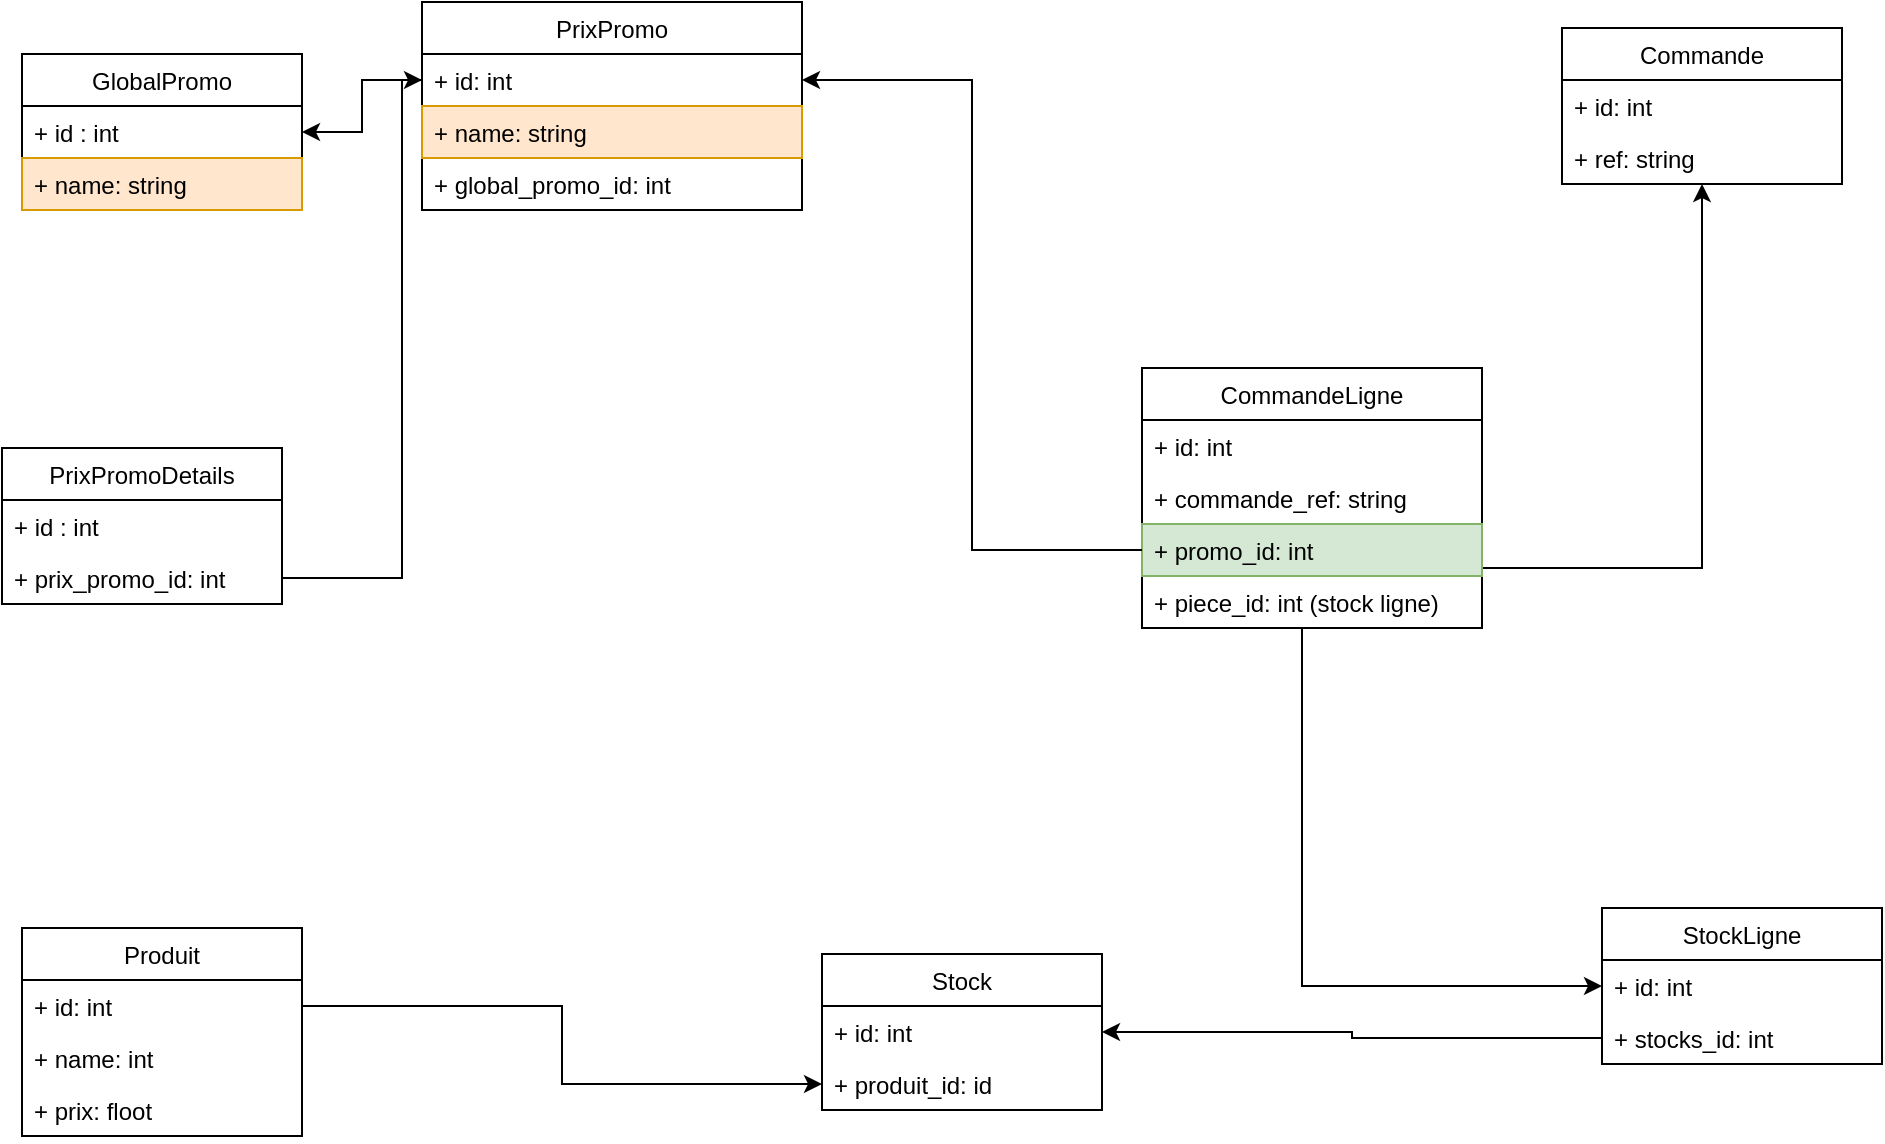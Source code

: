 <mxfile version="15.8.6" type="github">
  <diagram name="Page-1" id="a7904f86-f2b4-8e86-fa97-74104820619b">
    <mxGraphModel dx="1422" dy="914" grid="1" gridSize="10" guides="1" tooltips="1" connect="1" arrows="1" fold="1" page="1" pageScale="1" pageWidth="1100" pageHeight="850" background="none" math="0" shadow="0">
      <root>
        <mxCell id="0" />
        <mxCell id="1" parent="0" />
        <mxCell id="ISdgj93lllT-7SywBzdk-1" value="PrixPromo" style="swimlane;fontStyle=0;childLayout=stackLayout;horizontal=1;startSize=26;fillColor=none;horizontalStack=0;resizeParent=1;resizeParentMax=0;resizeLast=0;collapsible=1;marginBottom=0;" vertex="1" parent="1">
          <mxGeometry x="290" y="67" width="190" height="104" as="geometry" />
        </mxCell>
        <mxCell id="ISdgj93lllT-7SywBzdk-2" value="+ id: int" style="text;strokeColor=none;fillColor=none;align=left;verticalAlign=top;spacingLeft=4;spacingRight=4;overflow=hidden;rotatable=0;points=[[0,0.5],[1,0.5]];portConstraint=eastwest;" vertex="1" parent="ISdgj93lllT-7SywBzdk-1">
          <mxGeometry y="26" width="190" height="26" as="geometry" />
        </mxCell>
        <mxCell id="ISdgj93lllT-7SywBzdk-3" value="+ name: string" style="text;strokeColor=#d79b00;fillColor=#ffe6cc;align=left;verticalAlign=top;spacingLeft=4;spacingRight=4;overflow=hidden;rotatable=0;points=[[0,0.5],[1,0.5]];portConstraint=eastwest;" vertex="1" parent="ISdgj93lllT-7SywBzdk-1">
          <mxGeometry y="52" width="190" height="26" as="geometry" />
        </mxCell>
        <mxCell id="ISdgj93lllT-7SywBzdk-17" value="+ global_promo_id: int" style="text;strokeColor=none;fillColor=none;align=left;verticalAlign=top;spacingLeft=4;spacingRight=4;overflow=hidden;rotatable=0;points=[[0,0.5],[1,0.5]];portConstraint=eastwest;" vertex="1" parent="ISdgj93lllT-7SywBzdk-1">
          <mxGeometry y="78" width="190" height="26" as="geometry" />
        </mxCell>
        <mxCell id="ISdgj93lllT-7SywBzdk-5" value="GlobalPromo" style="swimlane;fontStyle=0;childLayout=stackLayout;horizontal=1;startSize=26;fillColor=none;horizontalStack=0;resizeParent=1;resizeParentMax=0;resizeLast=0;collapsible=1;marginBottom=0;" vertex="1" parent="1">
          <mxGeometry x="90" y="93" width="140" height="78" as="geometry" />
        </mxCell>
        <mxCell id="ISdgj93lllT-7SywBzdk-6" value="+ id : int" style="text;strokeColor=none;fillColor=none;align=left;verticalAlign=top;spacingLeft=4;spacingRight=4;overflow=hidden;rotatable=0;points=[[0,0.5],[1,0.5]];portConstraint=eastwest;" vertex="1" parent="ISdgj93lllT-7SywBzdk-5">
          <mxGeometry y="26" width="140" height="26" as="geometry" />
        </mxCell>
        <mxCell id="ISdgj93lllT-7SywBzdk-7" value="+ name: string" style="text;strokeColor=#d79b00;fillColor=#ffe6cc;align=left;verticalAlign=top;spacingLeft=4;spacingRight=4;overflow=hidden;rotatable=0;points=[[0,0.5],[1,0.5]];portConstraint=eastwest;" vertex="1" parent="ISdgj93lllT-7SywBzdk-5">
          <mxGeometry y="52" width="140" height="26" as="geometry" />
        </mxCell>
        <mxCell id="ISdgj93lllT-7SywBzdk-47" style="edgeStyle=orthogonalEdgeStyle;rounded=0;orthogonalLoop=1;jettySize=auto;html=1;" edge="1" parent="1" source="ISdgj93lllT-7SywBzdk-19" target="ISdgj93lllT-7SywBzdk-50">
          <mxGeometry relative="1" as="geometry">
            <Array as="points">
              <mxPoint x="930" y="350" />
            </Array>
          </mxGeometry>
        </mxCell>
        <mxCell id="ISdgj93lllT-7SywBzdk-19" value="CommandeLigne" style="swimlane;fontStyle=0;childLayout=stackLayout;horizontal=1;startSize=26;fillColor=none;horizontalStack=0;resizeParent=1;resizeParentMax=0;resizeLast=0;collapsible=1;marginBottom=0;" vertex="1" parent="1">
          <mxGeometry x="650" y="250" width="170" height="130" as="geometry" />
        </mxCell>
        <mxCell id="ISdgj93lllT-7SywBzdk-20" value="+ id: int" style="text;strokeColor=none;fillColor=none;align=left;verticalAlign=top;spacingLeft=4;spacingRight=4;overflow=hidden;rotatable=0;points=[[0,0.5],[1,0.5]];portConstraint=eastwest;" vertex="1" parent="ISdgj93lllT-7SywBzdk-19">
          <mxGeometry y="26" width="170" height="26" as="geometry" />
        </mxCell>
        <mxCell id="ISdgj93lllT-7SywBzdk-45" value="+ commande_ref: string" style="text;strokeColor=none;fillColor=none;align=left;verticalAlign=top;spacingLeft=4;spacingRight=4;overflow=hidden;rotatable=0;points=[[0,0.5],[1,0.5]];portConstraint=eastwest;" vertex="1" parent="ISdgj93lllT-7SywBzdk-19">
          <mxGeometry y="52" width="170" height="26" as="geometry" />
        </mxCell>
        <mxCell id="ISdgj93lllT-7SywBzdk-21" value="+ promo_id: int" style="text;strokeColor=#82b366;fillColor=#d5e8d4;align=left;verticalAlign=top;spacingLeft=4;spacingRight=4;overflow=hidden;rotatable=0;points=[[0,0.5],[1,0.5]];portConstraint=eastwest;" vertex="1" parent="ISdgj93lllT-7SywBzdk-19">
          <mxGeometry y="78" width="170" height="26" as="geometry" />
        </mxCell>
        <mxCell id="ISdgj93lllT-7SywBzdk-22" value="+ piece_id: int (stock ligne)" style="text;strokeColor=none;fillColor=none;align=left;verticalAlign=top;spacingLeft=4;spacingRight=4;overflow=hidden;rotatable=0;points=[[0,0.5],[1,0.5]];portConstraint=eastwest;" vertex="1" parent="ISdgj93lllT-7SywBzdk-19">
          <mxGeometry y="104" width="170" height="26" as="geometry" />
        </mxCell>
        <mxCell id="ISdgj93lllT-7SywBzdk-23" value="StockLigne" style="swimlane;fontStyle=0;childLayout=stackLayout;horizontal=1;startSize=26;fillColor=none;horizontalStack=0;resizeParent=1;resizeParentMax=0;resizeLast=0;collapsible=1;marginBottom=0;" vertex="1" parent="1">
          <mxGeometry x="880" y="520" width="140" height="78" as="geometry" />
        </mxCell>
        <mxCell id="ISdgj93lllT-7SywBzdk-24" value="+ id: int" style="text;strokeColor=none;fillColor=none;align=left;verticalAlign=top;spacingLeft=4;spacingRight=4;overflow=hidden;rotatable=0;points=[[0,0.5],[1,0.5]];portConstraint=eastwest;" vertex="1" parent="ISdgj93lllT-7SywBzdk-23">
          <mxGeometry y="26" width="140" height="26" as="geometry" />
        </mxCell>
        <mxCell id="ISdgj93lllT-7SywBzdk-26" value="+ stocks_id: int" style="text;strokeColor=none;fillColor=none;align=left;verticalAlign=top;spacingLeft=4;spacingRight=4;overflow=hidden;rotatable=0;points=[[0,0.5],[1,0.5]];portConstraint=eastwest;" vertex="1" parent="ISdgj93lllT-7SywBzdk-23">
          <mxGeometry y="52" width="140" height="26" as="geometry" />
        </mxCell>
        <mxCell id="ISdgj93lllT-7SywBzdk-27" value="Stock" style="swimlane;fontStyle=0;childLayout=stackLayout;horizontal=1;startSize=26;fillColor=none;horizontalStack=0;resizeParent=1;resizeParentMax=0;resizeLast=0;collapsible=1;marginBottom=0;" vertex="1" parent="1">
          <mxGeometry x="490" y="543" width="140" height="78" as="geometry" />
        </mxCell>
        <mxCell id="ISdgj93lllT-7SywBzdk-28" value="+ id: int" style="text;strokeColor=none;fillColor=none;align=left;verticalAlign=top;spacingLeft=4;spacingRight=4;overflow=hidden;rotatable=0;points=[[0,0.5],[1,0.5]];portConstraint=eastwest;" vertex="1" parent="ISdgj93lllT-7SywBzdk-27">
          <mxGeometry y="26" width="140" height="26" as="geometry" />
        </mxCell>
        <mxCell id="ISdgj93lllT-7SywBzdk-30" value="+ produit_id: id" style="text;strokeColor=none;fillColor=none;align=left;verticalAlign=top;spacingLeft=4;spacingRight=4;overflow=hidden;rotatable=0;points=[[0,0.5],[1,0.5]];portConstraint=eastwest;" vertex="1" parent="ISdgj93lllT-7SywBzdk-27">
          <mxGeometry y="52" width="140" height="26" as="geometry" />
        </mxCell>
        <mxCell id="ISdgj93lllT-7SywBzdk-31" value="Produit" style="swimlane;fontStyle=0;childLayout=stackLayout;horizontal=1;startSize=26;fillColor=none;horizontalStack=0;resizeParent=1;resizeParentMax=0;resizeLast=0;collapsible=1;marginBottom=0;" vertex="1" parent="1">
          <mxGeometry x="90" y="530" width="140" height="104" as="geometry" />
        </mxCell>
        <mxCell id="ISdgj93lllT-7SywBzdk-32" value="+ id: int" style="text;strokeColor=none;fillColor=none;align=left;verticalAlign=top;spacingLeft=4;spacingRight=4;overflow=hidden;rotatable=0;points=[[0,0.5],[1,0.5]];portConstraint=eastwest;" vertex="1" parent="ISdgj93lllT-7SywBzdk-31">
          <mxGeometry y="26" width="140" height="26" as="geometry" />
        </mxCell>
        <mxCell id="ISdgj93lllT-7SywBzdk-33" value="+ name: int" style="text;strokeColor=none;fillColor=none;align=left;verticalAlign=top;spacingLeft=4;spacingRight=4;overflow=hidden;rotatable=0;points=[[0,0.5],[1,0.5]];portConstraint=eastwest;" vertex="1" parent="ISdgj93lllT-7SywBzdk-31">
          <mxGeometry y="52" width="140" height="26" as="geometry" />
        </mxCell>
        <mxCell id="ISdgj93lllT-7SywBzdk-34" value="+ prix: floot" style="text;strokeColor=none;fillColor=none;align=left;verticalAlign=top;spacingLeft=4;spacingRight=4;overflow=hidden;rotatable=0;points=[[0,0.5],[1,0.5]];portConstraint=eastwest;" vertex="1" parent="ISdgj93lllT-7SywBzdk-31">
          <mxGeometry y="78" width="140" height="26" as="geometry" />
        </mxCell>
        <mxCell id="ISdgj93lllT-7SywBzdk-35" value="Commande" style="swimlane;fontStyle=0;childLayout=stackLayout;horizontal=1;startSize=26;fillColor=none;horizontalStack=0;resizeParent=1;resizeParentMax=0;resizeLast=0;collapsible=1;marginBottom=0;" vertex="1" parent="1">
          <mxGeometry x="860" y="80" width="140" height="78" as="geometry" />
        </mxCell>
        <mxCell id="ISdgj93lllT-7SywBzdk-36" value="+ id: int" style="text;strokeColor=none;fillColor=none;align=left;verticalAlign=top;spacingLeft=4;spacingRight=4;overflow=hidden;rotatable=0;points=[[0,0.5],[1,0.5]];portConstraint=eastwest;" vertex="1" parent="ISdgj93lllT-7SywBzdk-35">
          <mxGeometry y="26" width="140" height="26" as="geometry" />
        </mxCell>
        <mxCell id="ISdgj93lllT-7SywBzdk-50" value="+ ref: string" style="text;strokeColor=none;fillColor=none;align=left;verticalAlign=top;spacingLeft=4;spacingRight=4;overflow=hidden;rotatable=0;points=[[0,0.5],[1,0.5]];portConstraint=eastwest;" vertex="1" parent="ISdgj93lllT-7SywBzdk-35">
          <mxGeometry y="52" width="140" height="26" as="geometry" />
        </mxCell>
        <mxCell id="ISdgj93lllT-7SywBzdk-43" style="edgeStyle=orthogonalEdgeStyle;rounded=0;orthogonalLoop=1;jettySize=auto;html=1;" edge="1" parent="1" source="ISdgj93lllT-7SywBzdk-21" target="ISdgj93lllT-7SywBzdk-2">
          <mxGeometry relative="1" as="geometry" />
        </mxCell>
        <mxCell id="ISdgj93lllT-7SywBzdk-46" style="edgeStyle=orthogonalEdgeStyle;rounded=0;orthogonalLoop=1;jettySize=auto;html=1;" edge="1" parent="1" source="ISdgj93lllT-7SywBzdk-2" target="ISdgj93lllT-7SywBzdk-6">
          <mxGeometry relative="1" as="geometry" />
        </mxCell>
        <mxCell id="ISdgj93lllT-7SywBzdk-48" style="edgeStyle=orthogonalEdgeStyle;rounded=0;orthogonalLoop=1;jettySize=auto;html=1;" edge="1" parent="1" source="ISdgj93lllT-7SywBzdk-22" target="ISdgj93lllT-7SywBzdk-24">
          <mxGeometry relative="1" as="geometry">
            <mxPoint x="1010" y="559" as="targetPoint" />
            <Array as="points">
              <mxPoint x="730" y="559" />
            </Array>
          </mxGeometry>
        </mxCell>
        <mxCell id="ISdgj93lllT-7SywBzdk-49" style="edgeStyle=orthogonalEdgeStyle;rounded=0;orthogonalLoop=1;jettySize=auto;html=1;" edge="1" parent="1" source="ISdgj93lllT-7SywBzdk-26" target="ISdgj93lllT-7SywBzdk-28">
          <mxGeometry relative="1" as="geometry" />
        </mxCell>
        <mxCell id="ISdgj93lllT-7SywBzdk-51" value="PrixPromoDetails" style="swimlane;fontStyle=0;childLayout=stackLayout;horizontal=1;startSize=26;fillColor=none;horizontalStack=0;resizeParent=1;resizeParentMax=0;resizeLast=0;collapsible=1;marginBottom=0;" vertex="1" parent="1">
          <mxGeometry x="80" y="290" width="140" height="78" as="geometry" />
        </mxCell>
        <mxCell id="ISdgj93lllT-7SywBzdk-52" value="+ id : int" style="text;strokeColor=none;fillColor=none;align=left;verticalAlign=top;spacingLeft=4;spacingRight=4;overflow=hidden;rotatable=0;points=[[0,0.5],[1,0.5]];portConstraint=eastwest;" vertex="1" parent="ISdgj93lllT-7SywBzdk-51">
          <mxGeometry y="26" width="140" height="26" as="geometry" />
        </mxCell>
        <mxCell id="ISdgj93lllT-7SywBzdk-55" value="+ prix_promo_id: int" style="text;strokeColor=none;fillColor=none;align=left;verticalAlign=top;spacingLeft=4;spacingRight=4;overflow=hidden;rotatable=0;points=[[0,0.5],[1,0.5]];portConstraint=eastwest;" vertex="1" parent="ISdgj93lllT-7SywBzdk-51">
          <mxGeometry y="52" width="140" height="26" as="geometry" />
        </mxCell>
        <mxCell id="ISdgj93lllT-7SywBzdk-56" style="edgeStyle=orthogonalEdgeStyle;rounded=0;orthogonalLoop=1;jettySize=auto;html=1;entryX=0;entryY=0.5;entryDx=0;entryDy=0;" edge="1" parent="1" source="ISdgj93lllT-7SywBzdk-55" target="ISdgj93lllT-7SywBzdk-2">
          <mxGeometry relative="1" as="geometry">
            <Array as="points">
              <mxPoint x="280" y="355" />
              <mxPoint x="280" y="106" />
            </Array>
          </mxGeometry>
        </mxCell>
        <mxCell id="ISdgj93lllT-7SywBzdk-57" style="edgeStyle=orthogonalEdgeStyle;rounded=0;orthogonalLoop=1;jettySize=auto;html=1;" edge="1" parent="1" source="ISdgj93lllT-7SywBzdk-32" target="ISdgj93lllT-7SywBzdk-30">
          <mxGeometry relative="1" as="geometry" />
        </mxCell>
      </root>
    </mxGraphModel>
  </diagram>
</mxfile>
